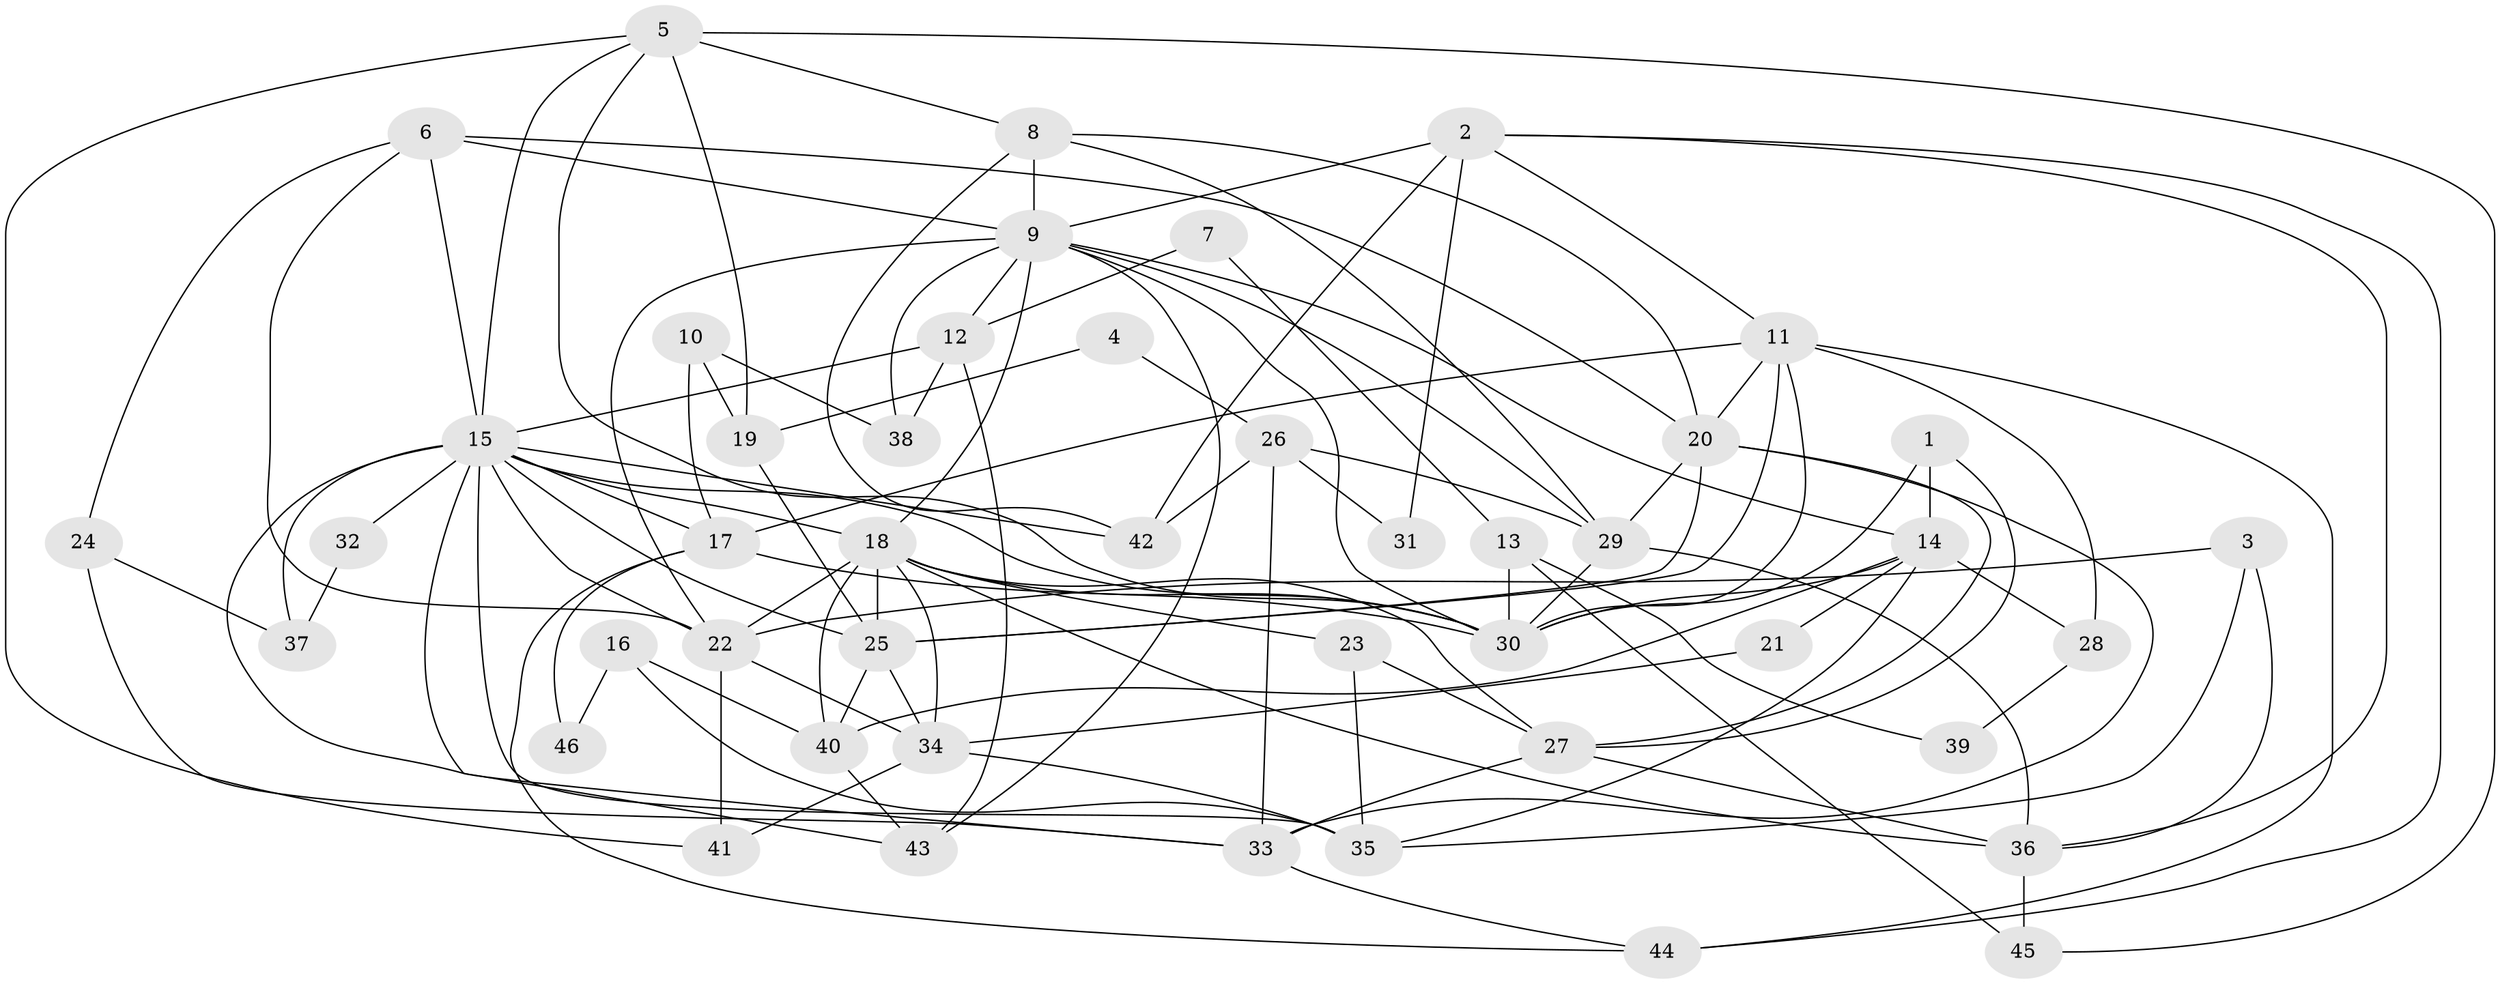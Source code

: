 // original degree distribution, {2: 0.15384615384615385, 4: 0.25274725274725274, 3: 0.26373626373626374, 6: 0.15384615384615385, 7: 0.04395604395604396, 5: 0.13186813186813187}
// Generated by graph-tools (version 1.1) at 2025/36/03/09/25 02:36:27]
// undirected, 46 vertices, 113 edges
graph export_dot {
graph [start="1"]
  node [color=gray90,style=filled];
  1;
  2;
  3;
  4;
  5;
  6;
  7;
  8;
  9;
  10;
  11;
  12;
  13;
  14;
  15;
  16;
  17;
  18;
  19;
  20;
  21;
  22;
  23;
  24;
  25;
  26;
  27;
  28;
  29;
  30;
  31;
  32;
  33;
  34;
  35;
  36;
  37;
  38;
  39;
  40;
  41;
  42;
  43;
  44;
  45;
  46;
  1 -- 14 [weight=3.0];
  1 -- 27 [weight=1.0];
  1 -- 30 [weight=1.0];
  2 -- 9 [weight=2.0];
  2 -- 11 [weight=1.0];
  2 -- 31 [weight=1.0];
  2 -- 36 [weight=1.0];
  2 -- 42 [weight=2.0];
  2 -- 44 [weight=1.0];
  3 -- 22 [weight=1.0];
  3 -- 35 [weight=1.0];
  3 -- 36 [weight=1.0];
  4 -- 19 [weight=1.0];
  4 -- 26 [weight=1.0];
  5 -- 8 [weight=1.0];
  5 -- 15 [weight=1.0];
  5 -- 19 [weight=1.0];
  5 -- 30 [weight=1.0];
  5 -- 41 [weight=1.0];
  5 -- 45 [weight=1.0];
  6 -- 9 [weight=2.0];
  6 -- 15 [weight=2.0];
  6 -- 20 [weight=1.0];
  6 -- 22 [weight=1.0];
  6 -- 24 [weight=1.0];
  7 -- 12 [weight=1.0];
  7 -- 13 [weight=1.0];
  8 -- 9 [weight=1.0];
  8 -- 20 [weight=1.0];
  8 -- 29 [weight=1.0];
  8 -- 42 [weight=1.0];
  9 -- 12 [weight=1.0];
  9 -- 14 [weight=2.0];
  9 -- 18 [weight=2.0];
  9 -- 22 [weight=2.0];
  9 -- 29 [weight=1.0];
  9 -- 30 [weight=1.0];
  9 -- 38 [weight=1.0];
  9 -- 43 [weight=1.0];
  10 -- 17 [weight=1.0];
  10 -- 19 [weight=1.0];
  10 -- 38 [weight=1.0];
  11 -- 17 [weight=1.0];
  11 -- 20 [weight=1.0];
  11 -- 25 [weight=1.0];
  11 -- 28 [weight=1.0];
  11 -- 30 [weight=1.0];
  11 -- 44 [weight=1.0];
  12 -- 15 [weight=1.0];
  12 -- 38 [weight=1.0];
  12 -- 43 [weight=1.0];
  13 -- 30 [weight=1.0];
  13 -- 39 [weight=1.0];
  13 -- 45 [weight=1.0];
  14 -- 21 [weight=1.0];
  14 -- 28 [weight=1.0];
  14 -- 30 [weight=2.0];
  14 -- 35 [weight=1.0];
  14 -- 40 [weight=1.0];
  15 -- 17 [weight=1.0];
  15 -- 18 [weight=2.0];
  15 -- 22 [weight=1.0];
  15 -- 25 [weight=3.0];
  15 -- 30 [weight=1.0];
  15 -- 32 [weight=1.0];
  15 -- 33 [weight=1.0];
  15 -- 35 [weight=1.0];
  15 -- 37 [weight=1.0];
  15 -- 42 [weight=2.0];
  15 -- 43 [weight=1.0];
  16 -- 35 [weight=1.0];
  16 -- 40 [weight=1.0];
  16 -- 46 [weight=1.0];
  17 -- 30 [weight=1.0];
  17 -- 44 [weight=1.0];
  17 -- 46 [weight=1.0];
  18 -- 22 [weight=1.0];
  18 -- 23 [weight=1.0];
  18 -- 25 [weight=1.0];
  18 -- 27 [weight=1.0];
  18 -- 30 [weight=1.0];
  18 -- 34 [weight=1.0];
  18 -- 36 [weight=2.0];
  18 -- 40 [weight=1.0];
  19 -- 25 [weight=1.0];
  20 -- 25 [weight=1.0];
  20 -- 27 [weight=1.0];
  20 -- 29 [weight=2.0];
  20 -- 33 [weight=2.0];
  21 -- 34 [weight=1.0];
  22 -- 34 [weight=1.0];
  22 -- 41 [weight=1.0];
  23 -- 27 [weight=1.0];
  23 -- 35 [weight=1.0];
  24 -- 33 [weight=1.0];
  24 -- 37 [weight=1.0];
  25 -- 34 [weight=1.0];
  25 -- 40 [weight=1.0];
  26 -- 29 [weight=2.0];
  26 -- 31 [weight=1.0];
  26 -- 33 [weight=1.0];
  26 -- 42 [weight=1.0];
  27 -- 33 [weight=1.0];
  27 -- 36 [weight=1.0];
  28 -- 39 [weight=1.0];
  29 -- 30 [weight=2.0];
  29 -- 36 [weight=1.0];
  32 -- 37 [weight=1.0];
  33 -- 44 [weight=1.0];
  34 -- 35 [weight=2.0];
  34 -- 41 [weight=1.0];
  36 -- 45 [weight=1.0];
  40 -- 43 [weight=1.0];
}
